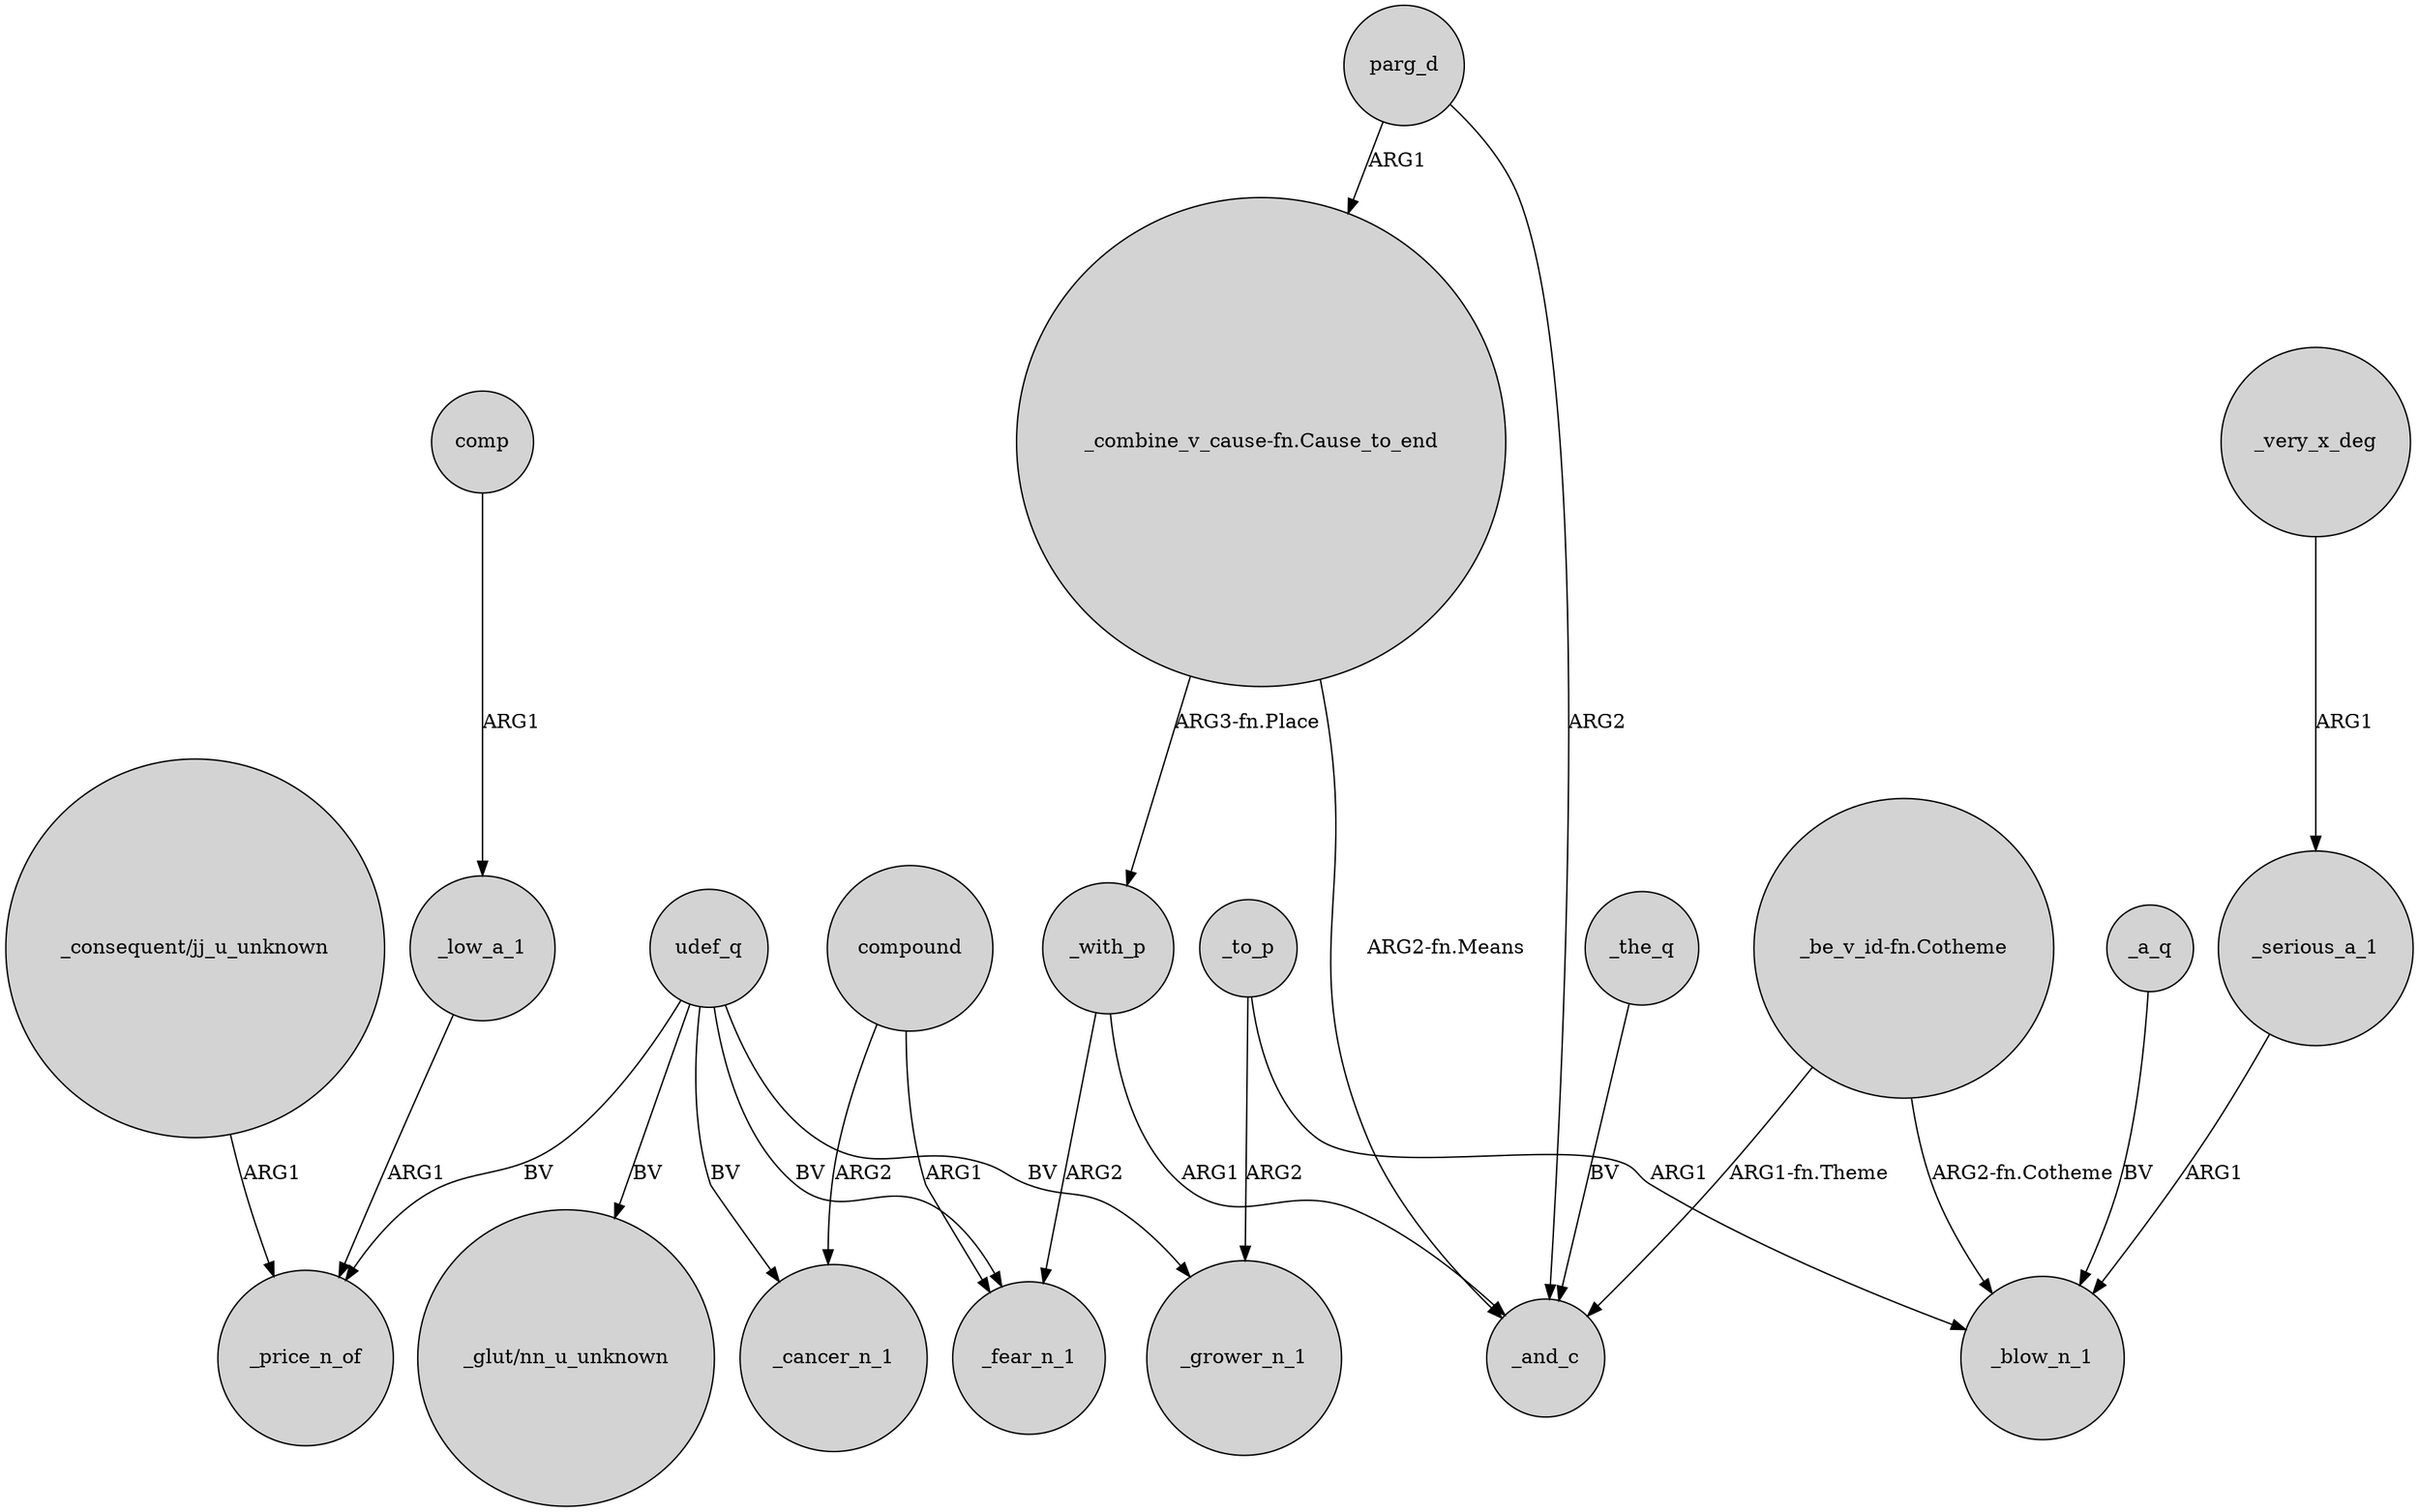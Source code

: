 digraph {
	node [shape=circle style=filled]
	_to_p -> _grower_n_1 [label=ARG2]
	parg_d -> "_combine_v_cause-fn.Cause_to_end" [label=ARG1]
	"_be_v_id-fn.Cotheme" -> _and_c [label="ARG1-fn.Theme"]
	_with_p -> _and_c [label=ARG1]
	comp -> _low_a_1 [label=ARG1]
	_the_q -> _and_c [label=BV]
	udef_q -> _price_n_of [label=BV]
	_to_p -> _blow_n_1 [label=ARG1]
	_low_a_1 -> _price_n_of [label=ARG1]
	_a_q -> _blow_n_1 [label=BV]
	"_combine_v_cause-fn.Cause_to_end" -> _with_p [label="ARG3-fn.Place"]
	_very_x_deg -> _serious_a_1 [label=ARG1]
	"_consequent/jj_u_unknown" -> _price_n_of [label=ARG1]
	compound -> _fear_n_1 [label=ARG1]
	compound -> _cancer_n_1 [label=ARG2]
	parg_d -> _and_c [label=ARG2]
	udef_q -> "_glut/nn_u_unknown" [label=BV]
	_serious_a_1 -> _blow_n_1 [label=ARG1]
	"_combine_v_cause-fn.Cause_to_end" -> _and_c [label="ARG2-fn.Means"]
	udef_q -> _grower_n_1 [label=BV]
	udef_q -> _fear_n_1 [label=BV]
	_with_p -> _fear_n_1 [label=ARG2]
	udef_q -> _cancer_n_1 [label=BV]
	"_be_v_id-fn.Cotheme" -> _blow_n_1 [label="ARG2-fn.Cotheme"]
}
